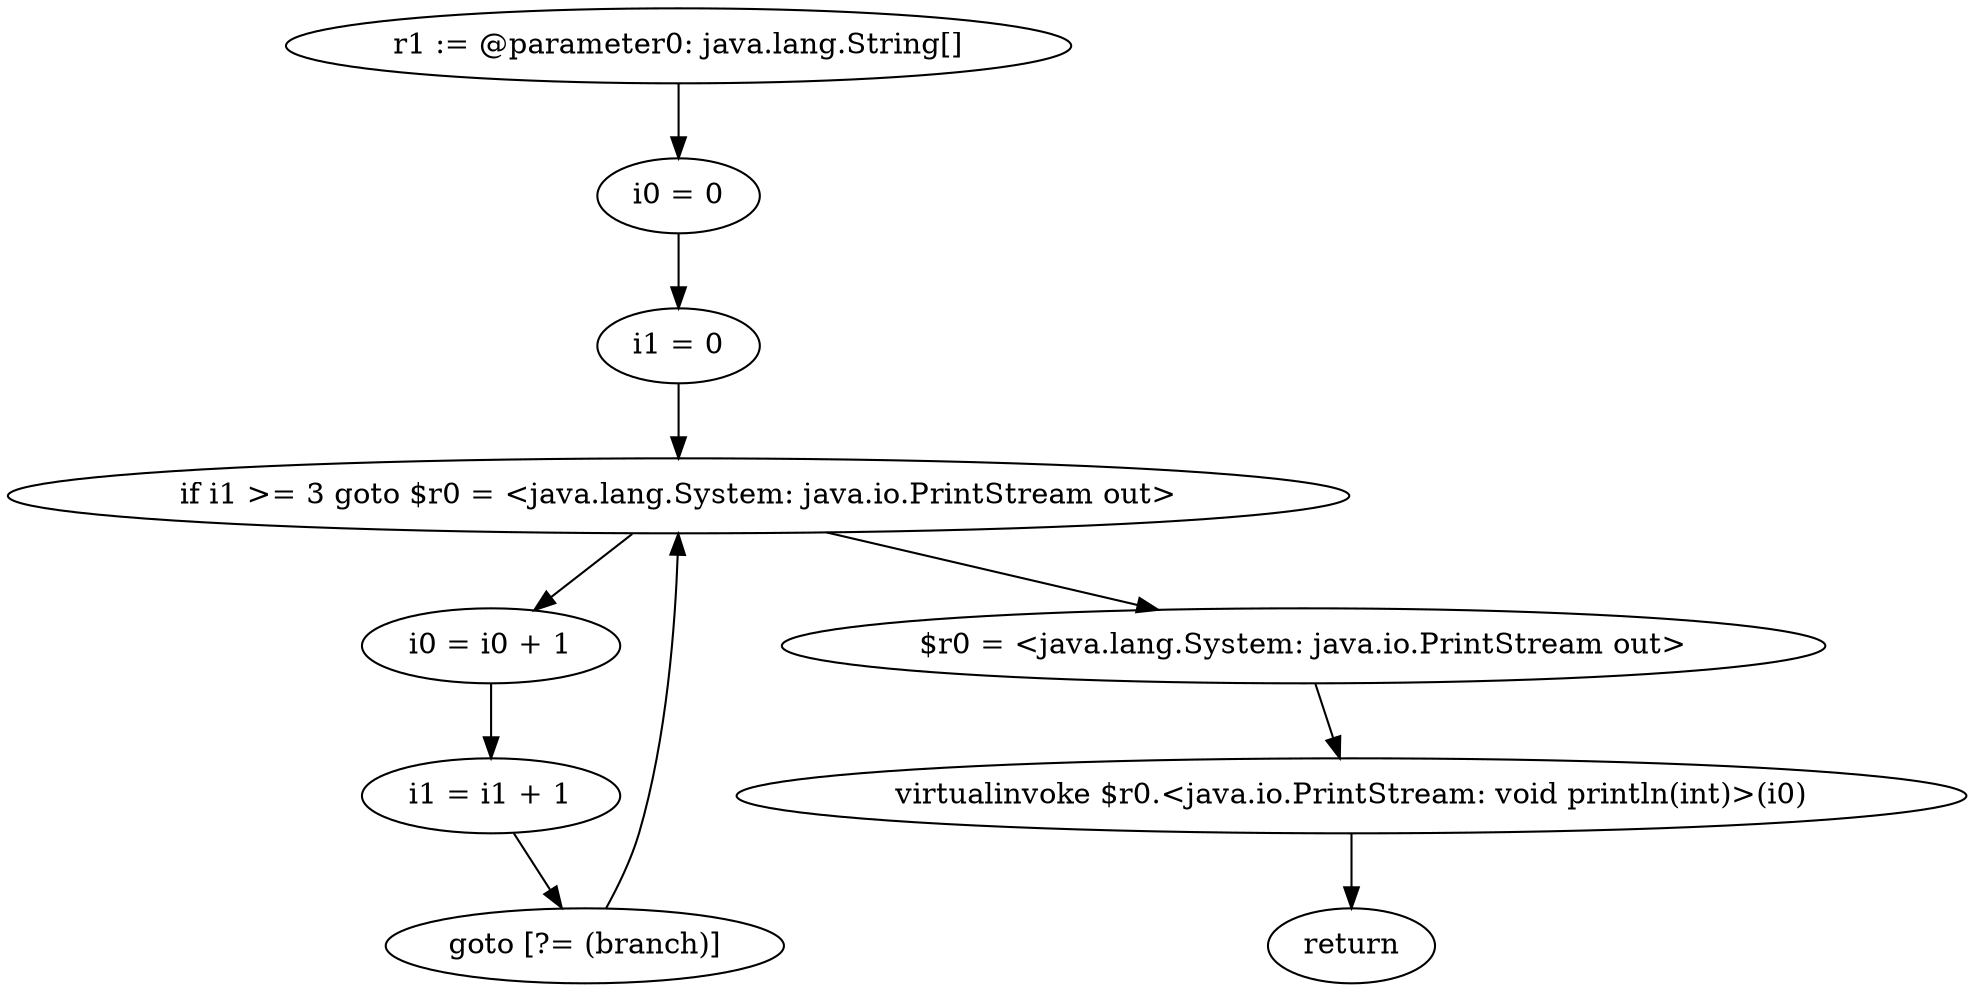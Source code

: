 digraph "unitGraph" {
    "r1 := @parameter0: java.lang.String[]"
    "i0 = 0"
    "i1 = 0"
    "if i1 >= 3 goto $r0 = <java.lang.System: java.io.PrintStream out>"
    "i0 = i0 + 1"
    "i1 = i1 + 1"
    "goto [?= (branch)]"
    "$r0 = <java.lang.System: java.io.PrintStream out>"
    "virtualinvoke $r0.<java.io.PrintStream: void println(int)>(i0)"
    "return"
    "r1 := @parameter0: java.lang.String[]"->"i0 = 0";
    "i0 = 0"->"i1 = 0";
    "i1 = 0"->"if i1 >= 3 goto $r0 = <java.lang.System: java.io.PrintStream out>";
    "if i1 >= 3 goto $r0 = <java.lang.System: java.io.PrintStream out>"->"i0 = i0 + 1";
    "if i1 >= 3 goto $r0 = <java.lang.System: java.io.PrintStream out>"->"$r0 = <java.lang.System: java.io.PrintStream out>";
    "i0 = i0 + 1"->"i1 = i1 + 1";
    "i1 = i1 + 1"->"goto [?= (branch)]";
    "goto [?= (branch)]"->"if i1 >= 3 goto $r0 = <java.lang.System: java.io.PrintStream out>";
    "$r0 = <java.lang.System: java.io.PrintStream out>"->"virtualinvoke $r0.<java.io.PrintStream: void println(int)>(i0)";
    "virtualinvoke $r0.<java.io.PrintStream: void println(int)>(i0)"->"return";
}
